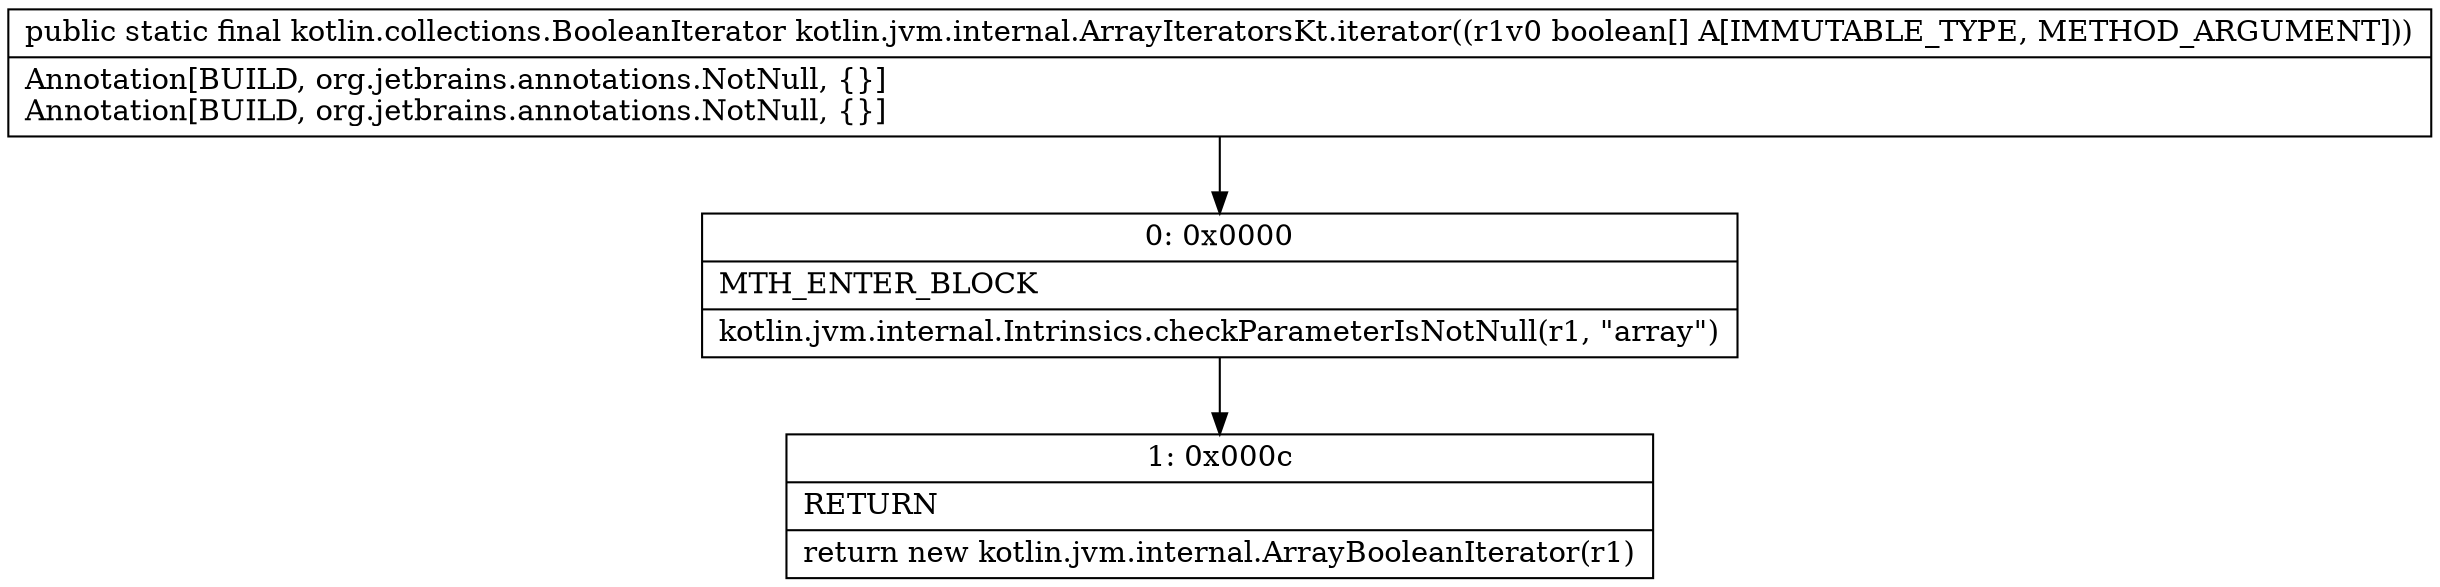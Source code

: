 digraph "CFG forkotlin.jvm.internal.ArrayIteratorsKt.iterator([Z)Lkotlin\/collections\/BooleanIterator;" {
Node_0 [shape=record,label="{0\:\ 0x0000|MTH_ENTER_BLOCK\l|kotlin.jvm.internal.Intrinsics.checkParameterIsNotNull(r1, \"array\")\l}"];
Node_1 [shape=record,label="{1\:\ 0x000c|RETURN\l|return new kotlin.jvm.internal.ArrayBooleanIterator(r1)\l}"];
MethodNode[shape=record,label="{public static final kotlin.collections.BooleanIterator kotlin.jvm.internal.ArrayIteratorsKt.iterator((r1v0 boolean[] A[IMMUTABLE_TYPE, METHOD_ARGUMENT]))  | Annotation[BUILD, org.jetbrains.annotations.NotNull, \{\}]\lAnnotation[BUILD, org.jetbrains.annotations.NotNull, \{\}]\l}"];
MethodNode -> Node_0;
Node_0 -> Node_1;
}

